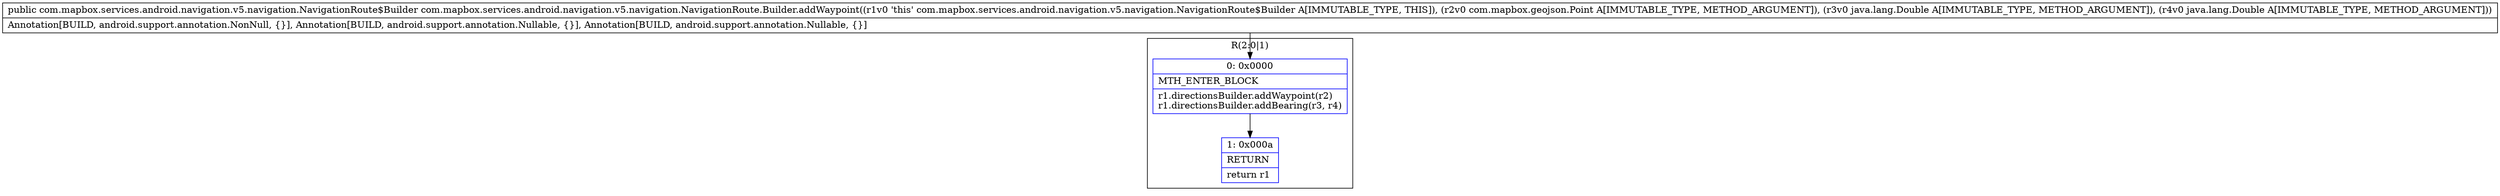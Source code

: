 digraph "CFG forcom.mapbox.services.android.navigation.v5.navigation.NavigationRoute.Builder.addWaypoint(Lcom\/mapbox\/geojson\/Point;Ljava\/lang\/Double;Ljava\/lang\/Double;)Lcom\/mapbox\/services\/android\/navigation\/v5\/navigation\/NavigationRoute$Builder;" {
subgraph cluster_Region_597975264 {
label = "R(2:0|1)";
node [shape=record,color=blue];
Node_0 [shape=record,label="{0\:\ 0x0000|MTH_ENTER_BLOCK\l|r1.directionsBuilder.addWaypoint(r2)\lr1.directionsBuilder.addBearing(r3, r4)\l}"];
Node_1 [shape=record,label="{1\:\ 0x000a|RETURN\l|return r1\l}"];
}
MethodNode[shape=record,label="{public com.mapbox.services.android.navigation.v5.navigation.NavigationRoute$Builder com.mapbox.services.android.navigation.v5.navigation.NavigationRoute.Builder.addWaypoint((r1v0 'this' com.mapbox.services.android.navigation.v5.navigation.NavigationRoute$Builder A[IMMUTABLE_TYPE, THIS]), (r2v0 com.mapbox.geojson.Point A[IMMUTABLE_TYPE, METHOD_ARGUMENT]), (r3v0 java.lang.Double A[IMMUTABLE_TYPE, METHOD_ARGUMENT]), (r4v0 java.lang.Double A[IMMUTABLE_TYPE, METHOD_ARGUMENT]))  | Annotation[BUILD, android.support.annotation.NonNull, \{\}], Annotation[BUILD, android.support.annotation.Nullable, \{\}], Annotation[BUILD, android.support.annotation.Nullable, \{\}]\l}"];
MethodNode -> Node_0;
Node_0 -> Node_1;
}

